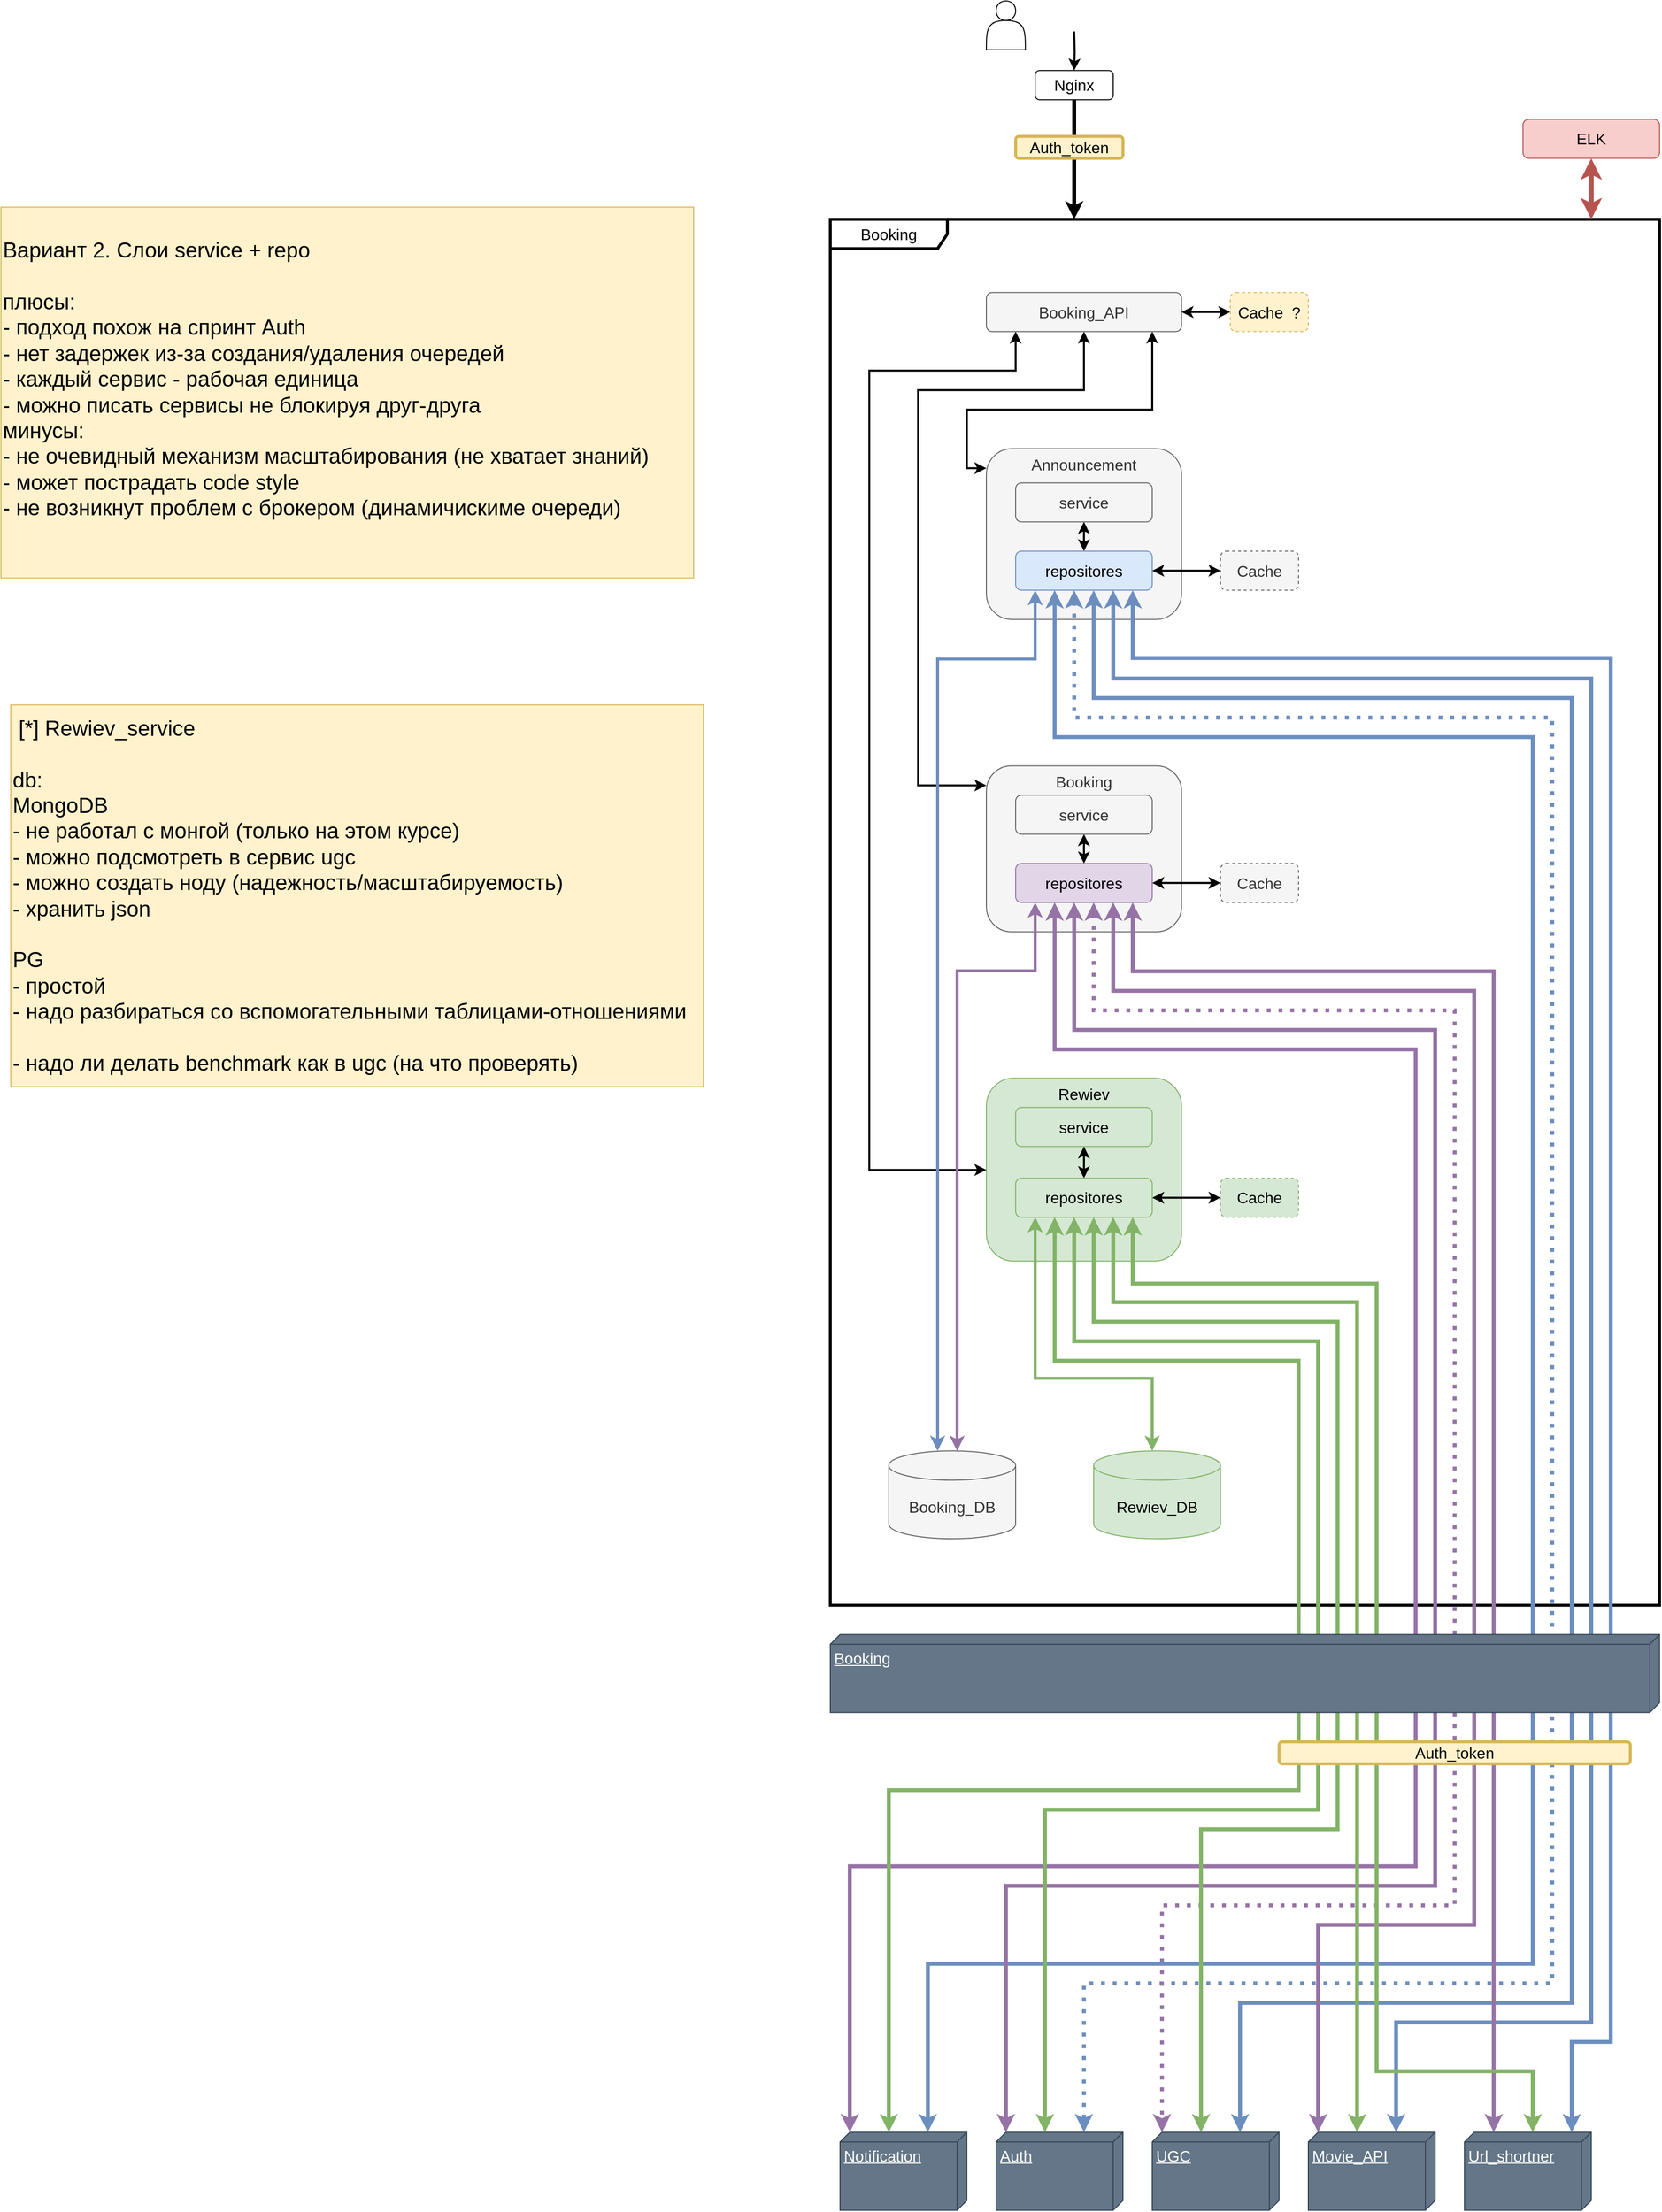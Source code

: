 <mxfile version="20.8.16" type="device"><diagram name="Page-1" id="5f0bae14-7c28-e335-631c-24af17079c00"><mxGraphModel dx="-192" dy="3370" grid="1" gridSize="10" guides="1" tooltips="1" connect="1" arrows="1" fold="1" page="1" pageScale="1" pageWidth="1654" pageHeight="1169" background="none" math="0" shadow="0"><root><mxCell id="0"/><mxCell id="1" parent="0"/><mxCell id="9tnOm0QpmdPNPW7_3Ot5-46" value="Вариант 2. Слои service + repo&lt;br style=&quot;border-color: var(--border-color);&quot;&gt;&lt;br style=&quot;border-color: var(--border-color);&quot;&gt;&lt;span style=&quot;&quot;&gt;плюсы:&lt;/span&gt;&lt;br style=&quot;border-color: var(--border-color);&quot;&gt;&lt;span style=&quot;&quot;&gt;- подход похож на спринт Auth&lt;br&gt;&lt;/span&gt;- нет задержек из-за создания/удаления очередей&lt;br&gt;- каждый сервис - рабочая единица&lt;br&gt;- можно писать сервисы не блокируя друг-друга&lt;br style=&quot;border-color: var(--border-color);&quot;&gt;&lt;span style=&quot;&quot;&gt;минусы:&lt;br&gt;&lt;/span&gt;- не очевидный механизм масштабирования (не хватает знаний)&lt;br style=&quot;border-color: var(--border-color);&quot;&gt;&lt;span style=&quot;&quot;&gt;- может пострадать code style&lt;br&gt;&lt;/span&gt;- не возникнут проблем с брокером (динамичискиме очереди)&lt;br style=&quot;border-color: var(--border-color);&quot;&gt;&lt;div style=&quot;&quot;&gt;&lt;br&gt;&lt;/div&gt;" style="html=1;fontSize=22;align=left;fillColor=#fff2cc;strokeColor=#d6b656;" parent="1" vertex="1"><mxGeometry x="5050" y="341.25" width="710" height="380" as="geometry"/></mxCell><mxCell id="9tnOm0QpmdPNPW7_3Ot5-57" value="" style="shape=actor;whiteSpace=wrap;html=1;fontSize=16;" parent="1" vertex="1"><mxGeometry x="6060" y="130" width="40" height="50" as="geometry"/></mxCell><mxCell id="9tnOm0QpmdPNPW7_3Ot5-60" value="&amp;nbsp;[*] Rewiev_service&lt;br&gt;&lt;br&gt;db:&lt;br&gt;MongoDB&lt;br&gt;- не работал с монгой (только на этом курсе)&lt;br&gt;- можно подсмотреть в сервис ugc&lt;br&gt;- можно создать ноду (надежность/масштабируемость)&amp;nbsp;&lt;br&gt;- хранить json&lt;br&gt;&lt;br&gt;PG&lt;br&gt;- простой&lt;br&gt;- надо разбираться со вспомогательными таблицами-отношениями&lt;br&gt;&lt;br&gt;- надо ли делать benchmark как в ugc (на что проверять)" style="html=1;fontSize=22;align=left;fillColor=#fff2cc;strokeColor=#d6b656;" parent="1" vertex="1"><mxGeometry x="5060" y="851.25" width="710" height="391.25" as="geometry"/></mxCell><mxCell id="MPZShXKCHshY1y78N38--1" value="Booking" style="shape=umlFrame;whiteSpace=wrap;html=1;fontSize=16;width=120;height=30;strokeWidth=3;shadow=0;" vertex="1" parent="1"><mxGeometry x="5900" y="353.75" width="850" height="1420" as="geometry"/></mxCell><mxCell id="MPZShXKCHshY1y78N38--2" value="Rewiev" style="rounded=1;whiteSpace=wrap;html=1;fontSize=16;fillColor=#d5e8d4;strokeColor=#82b366;verticalAlign=top;" vertex="1" parent="1"><mxGeometry x="6060" y="1233.75" width="200" height="187.5" as="geometry"/></mxCell><mxCell id="MPZShXKCHshY1y78N38--3" style="edgeStyle=orthogonalEdgeStyle;rounded=0;orthogonalLoop=1;jettySize=auto;html=1;strokeWidth=2;startArrow=classic;startFill=1;endArrow=classic;endFill=1;" edge="1" parent="1" source="MPZShXKCHshY1y78N38--7" target="MPZShXKCHshY1y78N38--8"><mxGeometry relative="1" as="geometry"><Array as="points"><mxPoint x="6230" y="548.75"/><mxPoint x="6040" y="548.75"/><mxPoint x="6040" y="608.75"/></Array></mxGeometry></mxCell><mxCell id="MPZShXKCHshY1y78N38--4" style="edgeStyle=orthogonalEdgeStyle;rounded=0;orthogonalLoop=1;jettySize=auto;html=1;strokeWidth=2;startArrow=classic;startFill=1;endArrow=classic;endFill=1;" edge="1" parent="1" source="MPZShXKCHshY1y78N38--7" target="MPZShXKCHshY1y78N38--9"><mxGeometry relative="1" as="geometry"><Array as="points"><mxPoint x="6160" y="528.75"/><mxPoint x="5990" y="528.75"/><mxPoint x="5990" y="933.75"/></Array></mxGeometry></mxCell><mxCell id="MPZShXKCHshY1y78N38--5" style="edgeStyle=orthogonalEdgeStyle;rounded=0;orthogonalLoop=1;jettySize=auto;html=1;strokeWidth=2;startArrow=classic;startFill=1;endArrow=classic;endFill=1;" edge="1" parent="1" source="MPZShXKCHshY1y78N38--7" target="MPZShXKCHshY1y78N38--2"><mxGeometry relative="1" as="geometry"><Array as="points"><mxPoint x="6090" y="508.75"/><mxPoint x="5940" y="508.75"/><mxPoint x="5940" y="1327.75"/></Array></mxGeometry></mxCell><mxCell id="MPZShXKCHshY1y78N38--6" style="edgeStyle=orthogonalEdgeStyle;rounded=0;orthogonalLoop=1;jettySize=auto;html=1;exitX=1;exitY=0.5;exitDx=0;exitDy=0;entryX=0;entryY=0.5;entryDx=0;entryDy=0;strokeWidth=2;startArrow=classic;startFill=1;endArrow=classic;endFill=1;" edge="1" parent="1" source="MPZShXKCHshY1y78N38--7" target="MPZShXKCHshY1y78N38--15"><mxGeometry relative="1" as="geometry"/></mxCell><mxCell id="MPZShXKCHshY1y78N38--7" value="Booking_API" style="rounded=1;whiteSpace=wrap;html=1;fontSize=16;fillColor=#f5f5f5;strokeColor=#666666;fontColor=#333333;" vertex="1" parent="1"><mxGeometry x="6060" y="428.75" width="200" height="40" as="geometry"/></mxCell><mxCell id="MPZShXKCHshY1y78N38--8" value="Announcement" style="rounded=1;whiteSpace=wrap;html=1;fontSize=16;verticalAlign=top;horizontal=1;fillColor=#f5f5f5;strokeColor=#666666;fontColor=#333333;" vertex="1" parent="1"><mxGeometry x="6060" y="588.75" width="200" height="175" as="geometry"/></mxCell><mxCell id="MPZShXKCHshY1y78N38--9" value="Booking" style="rounded=1;whiteSpace=wrap;html=1;fontSize=16;fillColor=#f5f5f5;strokeColor=#666666;verticalAlign=top;fontColor=#333333;" vertex="1" parent="1"><mxGeometry x="6060" y="913.75" width="200" height="170" as="geometry"/></mxCell><mxCell id="MPZShXKCHshY1y78N38--10" style="edgeStyle=orthogonalEdgeStyle;rounded=0;orthogonalLoop=1;jettySize=auto;html=1;strokeWidth=3;startArrow=classic;startFill=1;endArrow=classic;endFill=1;fillColor=#d5e8d4;strokeColor=#82b366;" edge="1" parent="1" source="MPZShXKCHshY1y78N38--51" target="MPZShXKCHshY1y78N38--13"><mxGeometry relative="1" as="geometry"><Array as="points"><mxPoint x="6110" y="1541.25"/><mxPoint x="6230" y="1541.25"/></Array></mxGeometry></mxCell><mxCell id="MPZShXKCHshY1y78N38--11" style="edgeStyle=orthogonalEdgeStyle;rounded=0;orthogonalLoop=1;jettySize=auto;html=1;exitX=0.5;exitY=1;exitDx=0;exitDy=0;entryX=0.5;entryY=0;entryDx=0;entryDy=0;strokeWidth=2;fontSize=22;startArrow=classic;startFill=1;" edge="1" parent="1" source="MPZShXKCHshY1y78N38--12" target="MPZShXKCHshY1y78N38--30"><mxGeometry relative="1" as="geometry"/></mxCell><mxCell id="MPZShXKCHshY1y78N38--12" value="service" style="rounded=1;whiteSpace=wrap;html=1;fontSize=16;fillColor=#f5f5f5;strokeColor=#666666;fontColor=#333333;" vertex="1" parent="1"><mxGeometry x="6090" y="623.75" width="140" height="40" as="geometry"/></mxCell><mxCell id="MPZShXKCHshY1y78N38--13" value="Rewiev_DB" style="shape=cylinder3;whiteSpace=wrap;html=1;boundedLbl=1;backgroundOutline=1;size=15;fontSize=16;fillColor=#d5e8d4;strokeColor=#82b366;" vertex="1" parent="1"><mxGeometry x="6170" y="1615.63" width="130" height="90" as="geometry"/></mxCell><mxCell id="MPZShXKCHshY1y78N38--14" value="Booking_DB" style="shape=cylinder3;whiteSpace=wrap;html=1;boundedLbl=1;backgroundOutline=1;size=15;fontSize=16;fillColor=#f5f5f5;strokeColor=#666666;fontColor=#333333;" vertex="1" parent="1"><mxGeometry x="5960" y="1615.63" width="130" height="90" as="geometry"/></mxCell><mxCell id="MPZShXKCHshY1y78N38--15" value="Cache&amp;nbsp; ?" style="rounded=1;whiteSpace=wrap;html=1;fontSize=16;fillColor=#fff2cc;strokeColor=#d6b656;dashed=1;" vertex="1" parent="1"><mxGeometry x="6310" y="428.75" width="80" height="40" as="geometry"/></mxCell><mxCell id="MPZShXKCHshY1y78N38--16" value="ELK" style="rounded=1;whiteSpace=wrap;html=1;fontSize=16;fillColor=#f8cecc;strokeColor=#b85450;" vertex="1" parent="1"><mxGeometry x="6610" y="251.25" width="140" height="40" as="geometry"/></mxCell><mxCell id="MPZShXKCHshY1y78N38--17" style="edgeStyle=orthogonalEdgeStyle;rounded=0;orthogonalLoop=1;jettySize=auto;html=1;strokeWidth=5;startArrow=classic;startFill=1;endArrow=classic;endFill=1;fillColor=#f8cecc;strokeColor=#b85450;" edge="1" parent="1" source="MPZShXKCHshY1y78N38--16" target="MPZShXKCHshY1y78N38--1"><mxGeometry relative="1" as="geometry"><mxPoint x="5450.059" y="313.75" as="sourcePoint"/><mxPoint x="6510" y="358.75" as="targetPoint"/><Array as="points"><mxPoint x="6680" y="341.25"/><mxPoint x="6680" y="341.25"/></Array></mxGeometry></mxCell><mxCell id="MPZShXKCHshY1y78N38--18" value="Notification" style="verticalAlign=top;align=left;spacingTop=8;spacingLeft=2;spacingRight=12;shape=cube;size=10;direction=south;fontStyle=4;html=1;fontSize=16;fillColor=#647687;fontColor=#ffffff;strokeColor=#314354;" vertex="1" parent="1"><mxGeometry x="5910" y="2313.75" width="130" height="80" as="geometry"/></mxCell><mxCell id="MPZShXKCHshY1y78N38--19" value="Auth" style="verticalAlign=top;align=left;spacingTop=8;spacingLeft=2;spacingRight=12;shape=cube;size=10;direction=south;fontStyle=4;html=1;fontSize=16;fillColor=#647687;fontColor=#ffffff;strokeColor=#314354;" vertex="1" parent="1"><mxGeometry x="6070" y="2313.75" width="130" height="80" as="geometry"/></mxCell><mxCell id="MPZShXKCHshY1y78N38--20" value="UGC" style="verticalAlign=top;align=left;spacingTop=8;spacingLeft=2;spacingRight=12;shape=cube;size=10;direction=south;fontStyle=4;html=1;fontSize=16;fillColor=#647687;fontColor=#ffffff;strokeColor=#314354;" vertex="1" parent="1"><mxGeometry x="6230" y="2313.75" width="130" height="80" as="geometry"/></mxCell><mxCell id="MPZShXKCHshY1y78N38--21" value="Movie_API" style="verticalAlign=top;align=left;spacingTop=8;spacingLeft=2;spacingRight=12;shape=cube;size=10;direction=south;fontStyle=4;html=1;fontSize=16;fillColor=#647687;fontColor=#ffffff;strokeColor=#314354;" vertex="1" parent="1"><mxGeometry x="6390" y="2313.75" width="130" height="80" as="geometry"/></mxCell><mxCell id="MPZShXKCHshY1y78N38--22" value="Url_shortner" style="verticalAlign=top;align=left;spacingTop=8;spacingLeft=2;spacingRight=12;shape=cube;size=10;direction=south;fontStyle=4;html=1;fontSize=16;fillColor=#647687;fontColor=#ffffff;strokeColor=#314354;" vertex="1" parent="1"><mxGeometry x="6550" y="2313.75" width="130" height="80" as="geometry"/></mxCell><mxCell id="MPZShXKCHshY1y78N38--23" style="edgeStyle=orthogonalEdgeStyle;rounded=0;orthogonalLoop=1;jettySize=auto;html=1;strokeWidth=4;fontSize=22;startArrow=classic;startFill=1;fillColor=#dae8fc;strokeColor=#6c8ebf;" edge="1" parent="1" source="MPZShXKCHshY1y78N38--30" target="MPZShXKCHshY1y78N38--22"><mxGeometry relative="1" as="geometry"><Array as="points"><mxPoint x="6210" y="803.25"/><mxPoint x="6700" y="803.25"/><mxPoint x="6700" y="2221.25"/><mxPoint x="6660" y="2221.25"/></Array></mxGeometry></mxCell><mxCell id="MPZShXKCHshY1y78N38--24" style="edgeStyle=orthogonalEdgeStyle;rounded=0;orthogonalLoop=1;jettySize=auto;html=1;strokeWidth=4;fontSize=22;startArrow=classic;startFill=1;fillColor=#dae8fc;strokeColor=#6c8ebf;" edge="1" parent="1" source="MPZShXKCHshY1y78N38--30" target="MPZShXKCHshY1y78N38--21"><mxGeometry relative="1" as="geometry"><Array as="points"><mxPoint x="6190" y="824.25"/><mxPoint x="6680" y="824.25"/><mxPoint x="6680" y="2201.25"/><mxPoint x="6480" y="2201.25"/></Array></mxGeometry></mxCell><mxCell id="MPZShXKCHshY1y78N38--25" style="edgeStyle=orthogonalEdgeStyle;rounded=0;orthogonalLoop=1;jettySize=auto;html=1;strokeWidth=4;fontSize=22;startArrow=classic;startFill=1;fillColor=#dae8fc;strokeColor=#6c8ebf;" edge="1" parent="1" source="MPZShXKCHshY1y78N38--30" target="MPZShXKCHshY1y78N38--20"><mxGeometry relative="1" as="geometry"><Array as="points"><mxPoint x="6170" y="844.25"/><mxPoint x="6660" y="844.25"/><mxPoint x="6660" y="2181.25"/><mxPoint x="6320" y="2181.25"/></Array></mxGeometry></mxCell><mxCell id="MPZShXKCHshY1y78N38--26" style="edgeStyle=orthogonalEdgeStyle;rounded=0;orthogonalLoop=1;jettySize=auto;html=1;strokeWidth=4;fontSize=22;startArrow=classic;startFill=1;dashed=1;dashPattern=1 2;fillColor=#dae8fc;strokeColor=#6c8ebf;" edge="1" parent="1" source="MPZShXKCHshY1y78N38--30" target="MPZShXKCHshY1y78N38--19"><mxGeometry relative="1" as="geometry"><Array as="points"><mxPoint x="6150" y="864.25"/><mxPoint x="6640" y="864.25"/><mxPoint x="6640" y="2161.25"/><mxPoint x="6160" y="2161.25"/></Array></mxGeometry></mxCell><mxCell id="MPZShXKCHshY1y78N38--27" style="edgeStyle=orthogonalEdgeStyle;rounded=0;orthogonalLoop=1;jettySize=auto;html=1;strokeWidth=4;fontSize=22;startArrow=classic;startFill=1;fillColor=#dae8fc;strokeColor=#6c8ebf;" edge="1" parent="1" source="MPZShXKCHshY1y78N38--30" target="MPZShXKCHshY1y78N38--18"><mxGeometry relative="1" as="geometry"><Array as="points"><mxPoint x="6130" y="884.25"/><mxPoint x="6620" y="884.25"/><mxPoint x="6620" y="2141.25"/><mxPoint x="6000" y="2141.25"/></Array></mxGeometry></mxCell><mxCell id="MPZShXKCHshY1y78N38--28" style="edgeStyle=orthogonalEdgeStyle;rounded=0;orthogonalLoop=1;jettySize=auto;html=1;strokeWidth=3;fontSize=22;startArrow=classic;startFill=1;fillColor=#dae8fc;strokeColor=#6c8ebf;" edge="1" parent="1" source="MPZShXKCHshY1y78N38--30" target="MPZShXKCHshY1y78N38--14"><mxGeometry relative="1" as="geometry"><Array as="points"><mxPoint x="6110" y="804.25"/><mxPoint x="6010" y="804.25"/></Array></mxGeometry></mxCell><mxCell id="MPZShXKCHshY1y78N38--29" style="edgeStyle=orthogonalEdgeStyle;rounded=0;orthogonalLoop=1;jettySize=auto;html=1;strokeWidth=2;fontSize=22;startArrow=classic;startFill=1;" edge="1" parent="1" source="MPZShXKCHshY1y78N38--30" target="MPZShXKCHshY1y78N38--31"><mxGeometry relative="1" as="geometry"/></mxCell><mxCell id="MPZShXKCHshY1y78N38--30" value="repositores" style="rounded=1;whiteSpace=wrap;html=1;fontSize=16;fillColor=#dae8fc;strokeColor=#6c8ebf;" vertex="1" parent="1"><mxGeometry x="6090" y="693.75" width="140" height="40" as="geometry"/></mxCell><mxCell id="MPZShXKCHshY1y78N38--31" value="Cache" style="rounded=1;whiteSpace=wrap;html=1;fontSize=16;fillColor=#f5f5f5;strokeColor=#666666;dashed=1;fontColor=#333333;" vertex="1" parent="1"><mxGeometry x="6300" y="693.75" width="80" height="40" as="geometry"/></mxCell><mxCell id="MPZShXKCHshY1y78N38--32" style="edgeStyle=orthogonalEdgeStyle;rounded=0;orthogonalLoop=1;jettySize=auto;html=1;exitX=0.5;exitY=1;exitDx=0;exitDy=0;entryX=0.5;entryY=0;entryDx=0;entryDy=0;strokeWidth=2;fontSize=22;startArrow=classic;startFill=1;" edge="1" parent="1" source="MPZShXKCHshY1y78N38--33" target="MPZShXKCHshY1y78N38--41"><mxGeometry relative="1" as="geometry"/></mxCell><mxCell id="MPZShXKCHshY1y78N38--33" value="service" style="rounded=1;whiteSpace=wrap;html=1;fontSize=16;fillColor=#f5f5f5;strokeColor=#666666;fontColor=#333333;" vertex="1" parent="1"><mxGeometry x="6090" y="943.75" width="140" height="40" as="geometry"/></mxCell><mxCell id="MPZShXKCHshY1y78N38--34" style="edgeStyle=orthogonalEdgeStyle;rounded=0;orthogonalLoop=1;jettySize=auto;html=1;strokeWidth=2;fontSize=22;startArrow=classic;startFill=1;" edge="1" parent="1" source="MPZShXKCHshY1y78N38--41" target="MPZShXKCHshY1y78N38--42"><mxGeometry relative="1" as="geometry"/></mxCell><mxCell id="MPZShXKCHshY1y78N38--35" style="edgeStyle=orthogonalEdgeStyle;rounded=0;orthogonalLoop=1;jettySize=auto;html=1;strokeWidth=4;fontSize=22;startArrow=classic;startFill=1;fillColor=#e1d5e7;strokeColor=#9673a6;" edge="1" parent="1" source="MPZShXKCHshY1y78N38--41" target="MPZShXKCHshY1y78N38--22"><mxGeometry relative="1" as="geometry"><mxPoint x="6440" y="1373.75" as="targetPoint"/><Array as="points"><mxPoint x="6210" y="1124.25"/><mxPoint x="6580" y="1124.25"/></Array></mxGeometry></mxCell><mxCell id="MPZShXKCHshY1y78N38--36" style="edgeStyle=orthogonalEdgeStyle;rounded=0;orthogonalLoop=1;jettySize=auto;html=1;strokeWidth=4;fontSize=22;startArrow=classic;startFill=1;fillColor=#e1d5e7;strokeColor=#9673a6;" edge="1" parent="1" source="MPZShXKCHshY1y78N38--41" target="MPZShXKCHshY1y78N38--21"><mxGeometry relative="1" as="geometry"><Array as="points"><mxPoint x="6190" y="1144.25"/><mxPoint x="6560" y="1144.25"/><mxPoint x="6560" y="2101.25"/><mxPoint x="6400" y="2101.25"/></Array></mxGeometry></mxCell><mxCell id="MPZShXKCHshY1y78N38--37" style="edgeStyle=orthogonalEdgeStyle;rounded=0;orthogonalLoop=1;jettySize=auto;html=1;strokeWidth=4;fontSize=22;startArrow=classic;startFill=1;fillColor=#e1d5e7;strokeColor=#9673a6;dashed=1;dashPattern=1 2;" edge="1" parent="1" source="MPZShXKCHshY1y78N38--41" target="MPZShXKCHshY1y78N38--20"><mxGeometry relative="1" as="geometry"><Array as="points"><mxPoint x="6170" y="1164.25"/><mxPoint x="6540" y="1164.25"/><mxPoint x="6540" y="2081.25"/><mxPoint x="6240" y="2081.25"/></Array></mxGeometry></mxCell><mxCell id="MPZShXKCHshY1y78N38--38" style="edgeStyle=orthogonalEdgeStyle;rounded=0;orthogonalLoop=1;jettySize=auto;html=1;strokeWidth=4;fontSize=22;startArrow=classic;startFill=1;fillColor=#e1d5e7;strokeColor=#9673a6;" edge="1" parent="1" source="MPZShXKCHshY1y78N38--41" target="MPZShXKCHshY1y78N38--19"><mxGeometry relative="1" as="geometry"><mxPoint x="6120" y="1053.75" as="sourcePoint"/><Array as="points"><mxPoint x="6150" y="1184.25"/><mxPoint x="6520" y="1184.25"/><mxPoint x="6520" y="2061.25"/><mxPoint x="6080" y="2061.25"/></Array></mxGeometry></mxCell><mxCell id="MPZShXKCHshY1y78N38--39" style="edgeStyle=orthogonalEdgeStyle;rounded=0;orthogonalLoop=1;jettySize=auto;html=1;strokeWidth=4;fontSize=22;startArrow=classic;startFill=1;fillColor=#e1d5e7;strokeColor=#9673a6;" edge="1" parent="1" source="MPZShXKCHshY1y78N38--41" target="MPZShXKCHshY1y78N38--18"><mxGeometry relative="1" as="geometry"><mxPoint x="6100" y="1123.75" as="sourcePoint"/><Array as="points"><mxPoint x="6130" y="1204.25"/><mxPoint x="6500" y="1204.25"/><mxPoint x="6500" y="2041.25"/><mxPoint x="5920" y="2041.25"/></Array></mxGeometry></mxCell><mxCell id="MPZShXKCHshY1y78N38--40" style="edgeStyle=orthogonalEdgeStyle;rounded=0;orthogonalLoop=1;jettySize=auto;html=1;strokeWidth=3;fontSize=22;startArrow=classic;startFill=1;fillColor=#e1d5e7;strokeColor=#9673a6;" edge="1" parent="1" source="MPZShXKCHshY1y78N38--41" target="MPZShXKCHshY1y78N38--14"><mxGeometry relative="1" as="geometry"><Array as="points"><mxPoint x="6110" y="1123.75"/><mxPoint x="6030" y="1123.75"/><mxPoint x="6030" y="1693.75"/></Array></mxGeometry></mxCell><mxCell id="MPZShXKCHshY1y78N38--41" value="repositores" style="rounded=1;whiteSpace=wrap;html=1;fontSize=16;fillColor=#e1d5e7;strokeColor=#9673a6;" vertex="1" parent="1"><mxGeometry x="6090" y="1013.75" width="140" height="40" as="geometry"/></mxCell><mxCell id="MPZShXKCHshY1y78N38--42" value="Cache" style="rounded=1;whiteSpace=wrap;html=1;fontSize=16;fillColor=#f5f5f5;strokeColor=#666666;dashed=1;fontColor=#333333;" vertex="1" parent="1"><mxGeometry x="6300" y="1013.75" width="80" height="40" as="geometry"/></mxCell><mxCell id="MPZShXKCHshY1y78N38--43" style="edgeStyle=orthogonalEdgeStyle;rounded=0;orthogonalLoop=1;jettySize=auto;html=1;strokeWidth=2;fontSize=22;startArrow=classic;startFill=1;" edge="1" parent="1" source="MPZShXKCHshY1y78N38--44" target="MPZShXKCHshY1y78N38--51"><mxGeometry relative="1" as="geometry"/></mxCell><mxCell id="MPZShXKCHshY1y78N38--44" value="service" style="rounded=1;whiteSpace=wrap;html=1;fontSize=16;fillColor=#d5e8d4;strokeColor=#82b366;" vertex="1" parent="1"><mxGeometry x="6090" y="1263.75" width="140" height="40" as="geometry"/></mxCell><mxCell id="MPZShXKCHshY1y78N38--45" style="edgeStyle=orthogonalEdgeStyle;rounded=0;orthogonalLoop=1;jettySize=auto;html=1;strokeWidth=2;fontSize=22;startArrow=classic;startFill=1;" edge="1" parent="1" source="MPZShXKCHshY1y78N38--51" target="MPZShXKCHshY1y78N38--52"><mxGeometry relative="1" as="geometry"/></mxCell><mxCell id="MPZShXKCHshY1y78N38--46" style="edgeStyle=orthogonalEdgeStyle;rounded=0;orthogonalLoop=1;jettySize=auto;html=1;strokeWidth=4;fontSize=22;startArrow=classic;startFill=1;fillColor=#d5e8d4;strokeColor=#82b366;" edge="1" parent="1" source="MPZShXKCHshY1y78N38--51" target="MPZShXKCHshY1y78N38--22"><mxGeometry relative="1" as="geometry"><Array as="points"><mxPoint x="6210" y="1444.25"/><mxPoint x="6460" y="1444.25"/><mxPoint x="6460" y="2251.25"/><mxPoint x="6620" y="2251.25"/></Array></mxGeometry></mxCell><mxCell id="MPZShXKCHshY1y78N38--47" style="edgeStyle=orthogonalEdgeStyle;rounded=0;orthogonalLoop=1;jettySize=auto;html=1;strokeWidth=4;fontSize=22;startArrow=classic;startFill=1;fillColor=#d5e8d4;strokeColor=#82b366;" edge="1" parent="1" source="MPZShXKCHshY1y78N38--51" target="MPZShXKCHshY1y78N38--21"><mxGeometry relative="1" as="geometry"><Array as="points"><mxPoint x="6190" y="1463.25"/><mxPoint x="6440" y="1463.25"/></Array></mxGeometry></mxCell><mxCell id="MPZShXKCHshY1y78N38--48" style="edgeStyle=orthogonalEdgeStyle;rounded=0;orthogonalLoop=1;jettySize=auto;html=1;strokeWidth=4;fontSize=22;startArrow=classic;startFill=1;fillColor=#d5e8d4;strokeColor=#82b366;" edge="1" parent="1" source="MPZShXKCHshY1y78N38--51" target="MPZShXKCHshY1y78N38--20"><mxGeometry relative="1" as="geometry"><Array as="points"><mxPoint x="6170" y="1483.25"/><mxPoint x="6420" y="1483.25"/><mxPoint x="6420" y="2003.25"/><mxPoint x="6280" y="2003.25"/></Array></mxGeometry></mxCell><mxCell id="MPZShXKCHshY1y78N38--49" style="edgeStyle=orthogonalEdgeStyle;rounded=0;orthogonalLoop=1;jettySize=auto;html=1;strokeWidth=4;fontSize=22;startArrow=classic;startFill=1;fillColor=#d5e8d4;strokeColor=#82b366;" edge="1" parent="1" source="MPZShXKCHshY1y78N38--51" target="MPZShXKCHshY1y78N38--19"><mxGeometry relative="1" as="geometry"><Array as="points"><mxPoint x="6150" y="1503.25"/><mxPoint x="6400" y="1503.25"/><mxPoint x="6400" y="1983.25"/><mxPoint x="6120" y="1983.25"/></Array></mxGeometry></mxCell><mxCell id="MPZShXKCHshY1y78N38--50" style="edgeStyle=orthogonalEdgeStyle;rounded=0;orthogonalLoop=1;jettySize=auto;html=1;strokeWidth=4;fontSize=22;startArrow=classic;startFill=1;fillColor=#d5e8d4;strokeColor=#82b366;" edge="1" parent="1" source="MPZShXKCHshY1y78N38--51" target="MPZShXKCHshY1y78N38--18"><mxGeometry relative="1" as="geometry"><mxPoint x="6130" y="1363.75" as="sourcePoint"/><Array as="points"><mxPoint x="6130" y="1523.25"/><mxPoint x="6380" y="1523.25"/><mxPoint x="6380" y="1963.25"/><mxPoint x="5960" y="1963.25"/></Array></mxGeometry></mxCell><mxCell id="MPZShXKCHshY1y78N38--51" value="repositores" style="rounded=1;whiteSpace=wrap;html=1;fontSize=16;fillColor=#d5e8d4;strokeColor=#82b366;" vertex="1" parent="1"><mxGeometry x="6090" y="1336.25" width="140" height="40" as="geometry"/></mxCell><mxCell id="MPZShXKCHshY1y78N38--52" value="Cache" style="rounded=1;whiteSpace=wrap;html=1;fontSize=16;fillColor=#d5e8d4;strokeColor=#82b366;dashed=1;" vertex="1" parent="1"><mxGeometry x="6300" y="1336.25" width="80" height="40" as="geometry"/></mxCell><mxCell id="MPZShXKCHshY1y78N38--53" value="Booking" style="verticalAlign=top;align=left;spacingTop=8;spacingLeft=2;spacingRight=12;shape=cube;size=10;direction=south;fontStyle=4;html=1;fontSize=16;fillColor=#647687;fontColor=#ffffff;strokeColor=#314354;" vertex="1" parent="1"><mxGeometry x="5900" y="1803.75" width="850" height="80" as="geometry"/></mxCell><mxCell id="MPZShXKCHshY1y78N38--54" value="Auth_token" style="rounded=1;whiteSpace=wrap;html=1;fontSize=16;fillColor=#fff2cc;strokeColor=#d6b656;strokeWidth=3;" vertex="1" parent="1"><mxGeometry x="6360" y="1913.75" width="360" height="22.5" as="geometry"/></mxCell><mxCell id="MPZShXKCHshY1y78N38--56" style="edgeStyle=orthogonalEdgeStyle;rounded=0;orthogonalLoop=1;jettySize=auto;html=1;exitX=0.5;exitY=1;exitDx=0;exitDy=0;fontSize=22;strokeWidth=4;" edge="1" parent="1" source="MPZShXKCHshY1y78N38--57" target="MPZShXKCHshY1y78N38--1"><mxGeometry relative="1" as="geometry"><mxPoint x="6150" y="331.25" as="targetPoint"/><Array as="points"><mxPoint x="6150" y="343.75"/><mxPoint x="6150" y="343.75"/></Array></mxGeometry></mxCell><mxCell id="MPZShXKCHshY1y78N38--57" value="Nginx" style="rounded=1;whiteSpace=wrap;html=1;fontSize=16;" vertex="1" parent="1"><mxGeometry x="6110" y="201.25" width="80" height="30" as="geometry"/></mxCell><mxCell id="MPZShXKCHshY1y78N38--58" style="edgeStyle=orthogonalEdgeStyle;rounded=0;orthogonalLoop=1;jettySize=auto;html=1;exitX=0.5;exitY=1;exitDx=0;exitDy=0;entryX=0.5;entryY=0;entryDx=0;entryDy=0;strokeWidth=2;fontSize=16;" edge="1" parent="1" target="MPZShXKCHshY1y78N38--57"><mxGeometry relative="1" as="geometry"><mxPoint x="6150" y="161.25" as="sourcePoint"/></mxGeometry></mxCell><mxCell id="MPZShXKCHshY1y78N38--59" value="Auth_token" style="rounded=1;whiteSpace=wrap;html=1;fontSize=16;fillColor=#fff2cc;strokeColor=#d6b656;strokeWidth=3;" vertex="1" parent="1"><mxGeometry x="6090" y="268.75" width="110" height="22.5" as="geometry"/></mxCell></root></mxGraphModel></diagram></mxfile>